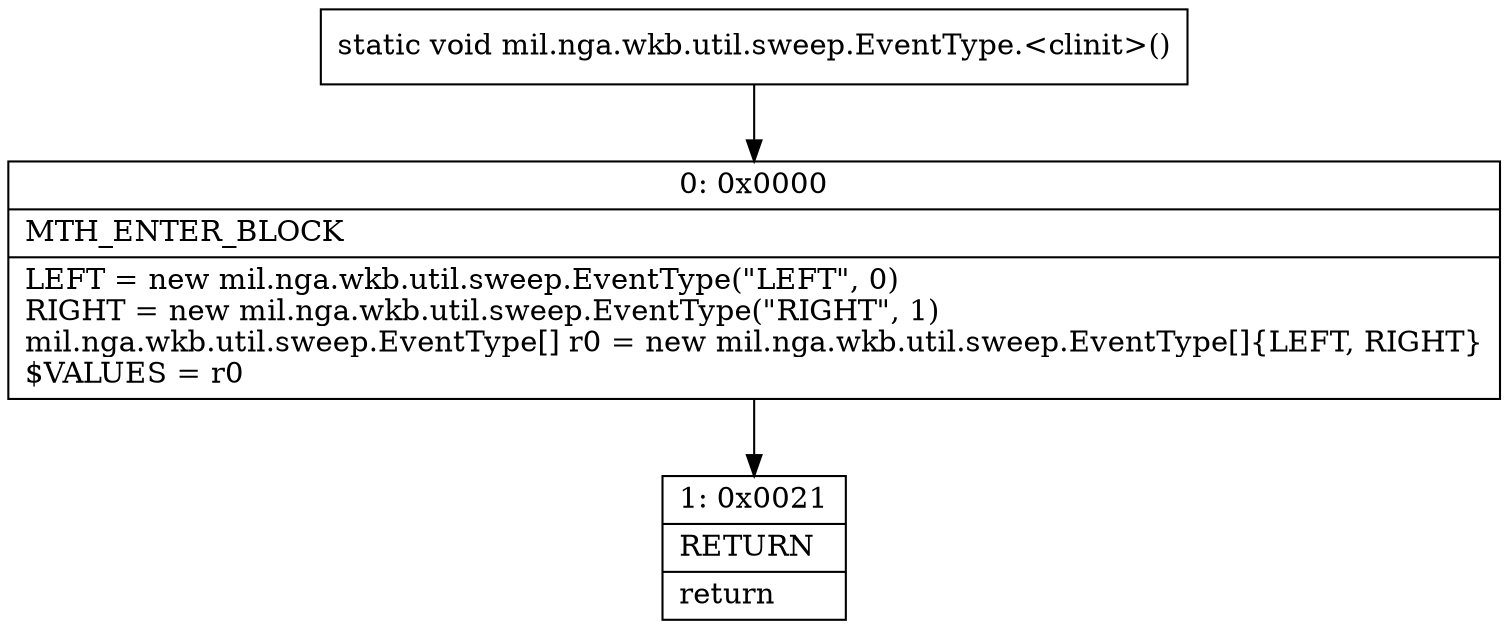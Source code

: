 digraph "CFG formil.nga.wkb.util.sweep.EventType.\<clinit\>()V" {
Node_0 [shape=record,label="{0\:\ 0x0000|MTH_ENTER_BLOCK\l|LEFT = new mil.nga.wkb.util.sweep.EventType(\"LEFT\", 0)\lRIGHT = new mil.nga.wkb.util.sweep.EventType(\"RIGHT\", 1)\lmil.nga.wkb.util.sweep.EventType[] r0 = new mil.nga.wkb.util.sweep.EventType[]\{LEFT, RIGHT\}\l$VALUES = r0\l}"];
Node_1 [shape=record,label="{1\:\ 0x0021|RETURN\l|return\l}"];
MethodNode[shape=record,label="{static void mil.nga.wkb.util.sweep.EventType.\<clinit\>() }"];
MethodNode -> Node_0;
Node_0 -> Node_1;
}

